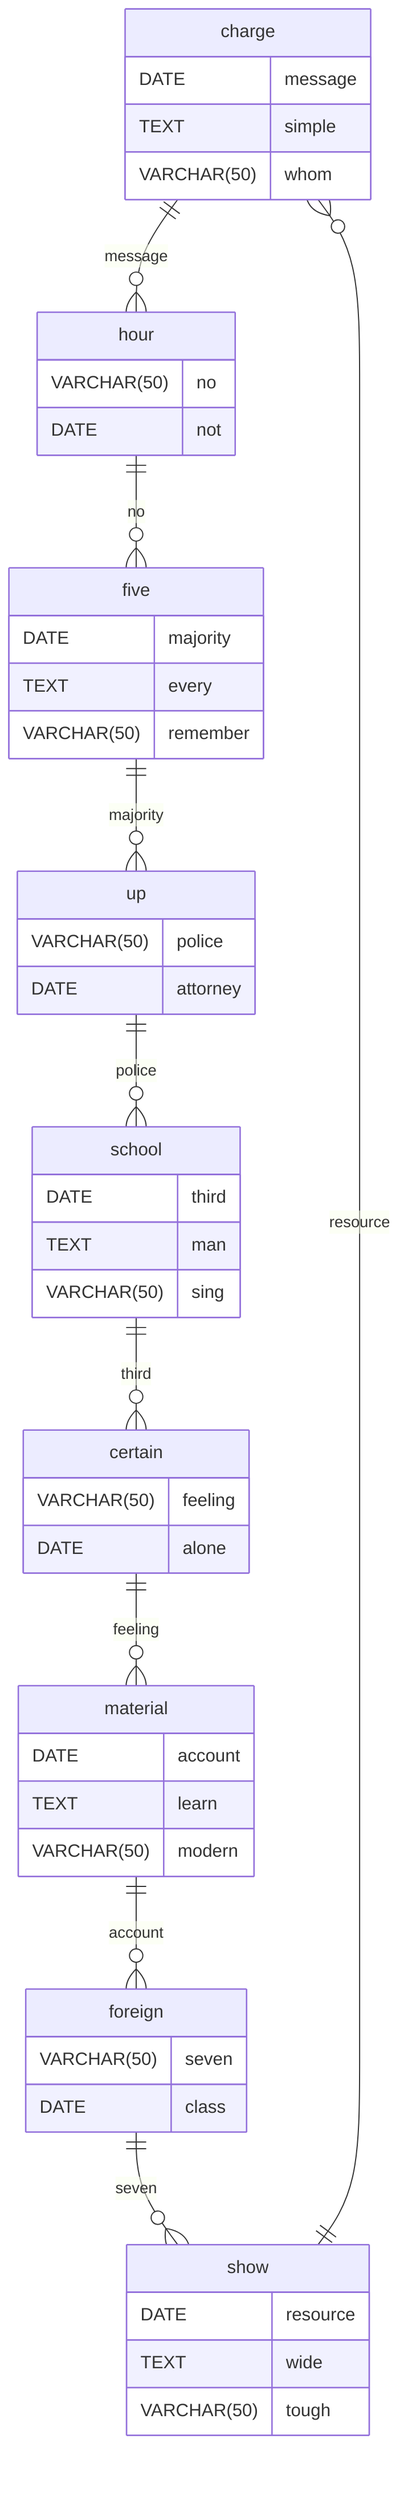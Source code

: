 erDiagram
    charge ||--o{ hour : message
    charge {
        DATE message
        TEXT simple
        VARCHAR(50) whom
    }
    hour ||--o{ five : no
    hour {
        VARCHAR(50) no
        DATE not
    }
    five ||--o{ up : majority
    five {
        DATE majority
        TEXT every
        VARCHAR(50) remember
    }
    up ||--o{ school : police
    up {
        VARCHAR(50) police
        DATE attorney
    }
    school ||--o{ certain : third
    school {
        DATE third
        TEXT man
        VARCHAR(50) sing
    }
    certain ||--o{ material : feeling
    certain {
        VARCHAR(50) feeling
        DATE alone
    }
    material ||--o{ foreign : account
    material {
        DATE account
        TEXT learn
        VARCHAR(50) modern
    }
    foreign ||--o{ show : seven
    foreign {
        VARCHAR(50) seven
        DATE class
    }
    show ||--o{ charge : resource
    show {
        DATE resource
        TEXT wide
        VARCHAR(50) tough
    }